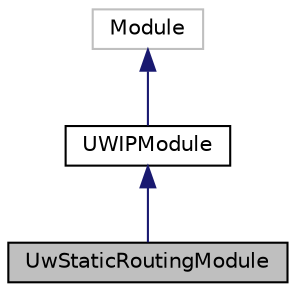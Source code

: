 digraph "UwStaticRoutingModule"
{
 // LATEX_PDF_SIZE
  edge [fontname="Helvetica",fontsize="10",labelfontname="Helvetica",labelfontsize="10"];
  node [fontname="Helvetica",fontsize="10",shape=record];
  Node1 [label="UwStaticRoutingModule",height=0.2,width=0.4,color="black", fillcolor="grey75", style="filled", fontcolor="black",tooltip="UwStaticRoutingModule class implements basic routing functionalities."];
  Node2 -> Node1 [dir="back",color="midnightblue",fontsize="10",style="solid",fontname="Helvetica"];
  Node2 [label="UWIPModule",height=0.2,width=0.4,color="black", fillcolor="white", style="filled",URL="$classUWIPModule.html",tooltip="UWIPModule class is used to define the Internet Protocol (IP) layer of a node."];
  Node3 -> Node2 [dir="back",color="midnightblue",fontsize="10",style="solid",fontname="Helvetica"];
  Node3 [label="Module",height=0.2,width=0.4,color="grey75", fillcolor="white", style="filled",tooltip=" "];
}

